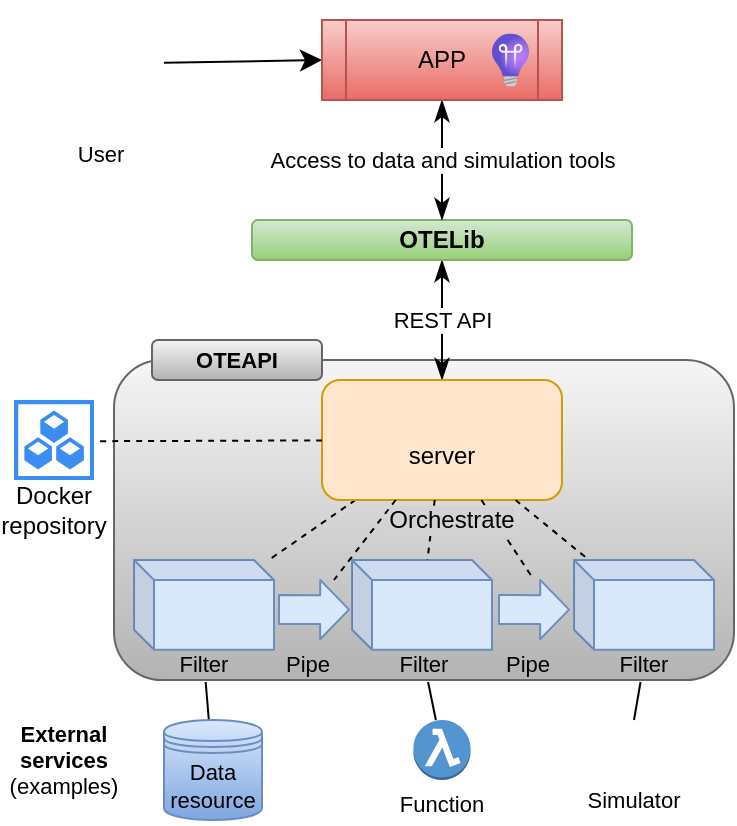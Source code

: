 <mxfile version="15.3.5" type="device" pages="2"><diagram id="jcczKY8EsoljSIOUdtmZ" name="overview"><mxGraphModel dx="1422" dy="749" grid="1" gridSize="10" guides="1" tooltips="1" connect="1" arrows="1" fold="1" page="1" pageScale="1" pageWidth="827" pageHeight="1169" math="0" shadow="0"><root><mxCell id="KDSZAHiL-2hN3R6Qzygf-0"/><mxCell id="KDSZAHiL-2hN3R6Qzygf-1" parent="KDSZAHiL-2hN3R6Qzygf-0"/><mxCell id="KDSZAHiL-2hN3R6Qzygf-65" value="" style="rounded=1;whiteSpace=wrap;html=1;labelBackgroundColor=none;hachureGap=4;pointerEvents=0;fontSize=11;fillColor=#f5f5f5;verticalAlign=bottom;gradientColor=#b3b3b3;strokeColor=#666666;" vertex="1" parent="KDSZAHiL-2hN3R6Qzygf-1"><mxGeometry x="310" y="240" width="310" height="160" as="geometry"/></mxCell><mxCell id="KDSZAHiL-2hN3R6Qzygf-33" value="" style="shape=flexArrow;endArrow=classic;html=1;startSize=8;endSize=4.472;sourcePerimeterSpacing=0;targetPerimeterSpacing=0;strokeColor=#6c8ebf;width=14.4;endWidth=14.24;fillColor=#dae8fc;" edge="1" parent="KDSZAHiL-2hN3R6Qzygf-1"><mxGeometry width="50" height="50" relative="1" as="geometry"><mxPoint x="502" y="364.75" as="sourcePoint"/><mxPoint x="538" y="364.8" as="targetPoint"/></mxGeometry></mxCell><mxCell id="KDSZAHiL-2hN3R6Qzygf-15" style="edgeStyle=none;curved=1;rounded=0;orthogonalLoop=1;jettySize=auto;html=1;startArrow=none;startFill=0;endArrow=none;endFill=0;startSize=8;endSize=8;sourcePerimeterSpacing=0;targetPerimeterSpacing=0;strokeColor=#000000;dashed=1;" edge="1" parent="KDSZAHiL-2hN3R6Qzygf-1" source="KDSZAHiL-2hN3R6Qzygf-12" target="KDSZAHiL-2hN3R6Qzygf-24"><mxGeometry relative="1" as="geometry"/></mxCell><mxCell id="KDSZAHiL-2hN3R6Qzygf-13" value="REST API" style="edgeStyle=none;curved=1;rounded=0;orthogonalLoop=1;jettySize=auto;html=1;startArrow=classicThin;startFill=1;endArrow=classicThin;endFill=1;startSize=8;endSize=8;sourcePerimeterSpacing=0;targetPerimeterSpacing=0;strokeColor=#000000;" edge="1" parent="KDSZAHiL-2hN3R6Qzygf-1" source="KDSZAHiL-2hN3R6Qzygf-2" target="KDSZAHiL-2hN3R6Qzygf-12"><mxGeometry relative="1" as="geometry"/></mxCell><mxCell id="KDSZAHiL-2hN3R6Qzygf-2" value="&lt;b&gt;OTELib&lt;/b&gt;" style="rounded=1;whiteSpace=wrap;html=1;hachureGap=4;pointerEvents=0;align=center;fillColor=#d5e8d4;strokeColor=#82b366;gradientColor=#97d077;" vertex="1" parent="KDSZAHiL-2hN3R6Qzygf-1"><mxGeometry x="379" y="170" width="190" height="20" as="geometry"/></mxCell><mxCell id="KDSZAHiL-2hN3R6Qzygf-5" style="edgeStyle=none;curved=1;rounded=0;orthogonalLoop=1;jettySize=auto;html=1;entryX=0;entryY=0.5;entryDx=0;entryDy=0;endFill=1;startSize=8;endSize=8;sourcePerimeterSpacing=0;targetPerimeterSpacing=0;strokeColor=#000000;" edge="1" parent="KDSZAHiL-2hN3R6Qzygf-1" source="KDSZAHiL-2hN3R6Qzygf-78" target="KDSZAHiL-2hN3R6Qzygf-4"><mxGeometry relative="1" as="geometry"><mxPoint x="320" y="80" as="sourcePoint"/></mxGeometry></mxCell><mxCell id="KDSZAHiL-2hN3R6Qzygf-6" value="Access to data and simulation tools" style="edgeStyle=none;curved=1;rounded=0;orthogonalLoop=1;jettySize=auto;html=1;endFill=1;startSize=8;endSize=8;sourcePerimeterSpacing=0;targetPerimeterSpacing=0;strokeColor=#000000;endArrow=classicThin;startArrow=classicThin;startFill=1;" edge="1" parent="KDSZAHiL-2hN3R6Qzygf-1" source="KDSZAHiL-2hN3R6Qzygf-4" target="KDSZAHiL-2hN3R6Qzygf-2"><mxGeometry relative="1" as="geometry"/></mxCell><mxCell id="KDSZAHiL-2hN3R6Qzygf-4" value="APP" style="shape=process;whiteSpace=wrap;html=1;backgroundOutline=1;hachureGap=4;pointerEvents=0;align=center;fillColor=#f8cecc;strokeColor=#b85450;gradientColor=#ea6b66;" vertex="1" parent="KDSZAHiL-2hN3R6Qzygf-1"><mxGeometry x="414" y="70" width="120" height="40" as="geometry"/></mxCell><mxCell id="KDSZAHiL-2hN3R6Qzygf-12" value="&lt;br&gt;server" style="rounded=1;whiteSpace=wrap;html=1;hachureGap=4;pointerEvents=0;fillColor=#ffe6cc;strokeColor=#d79b00;" vertex="1" parent="KDSZAHiL-2hN3R6Qzygf-1"><mxGeometry x="414" y="250" width="120" height="60" as="geometry"/></mxCell><mxCell id="KDSZAHiL-2hN3R6Qzygf-14" value="Docker repository" style="text;html=1;strokeColor=none;fillColor=none;align=center;verticalAlign=middle;whiteSpace=wrap;rounded=0;hachureGap=4;pointerEvents=0;" vertex="1" parent="KDSZAHiL-2hN3R6Qzygf-1"><mxGeometry x="255" y="300" width="50" height="30" as="geometry"/></mxCell><mxCell id="KDSZAHiL-2hN3R6Qzygf-25" value="" style="group" vertex="1" connectable="0" parent="KDSZAHiL-2hN3R6Qzygf-1"><mxGeometry x="320" y="340" width="70" height="50" as="geometry"/></mxCell><mxCell id="KDSZAHiL-2hN3R6Qzygf-24" value="" style="shape=cube;whiteSpace=wrap;html=1;boundedLbl=1;backgroundOutline=1;darkOpacity=0.05;darkOpacity2=0.1;hachureGap=4;pointerEvents=0;size=10;fillColor=#dae8fc;strokeColor=#6c8ebf;" vertex="1" parent="KDSZAHiL-2hN3R6Qzygf-25"><mxGeometry width="70" height="44.872" as="geometry"/></mxCell><mxCell id="KDSZAHiL-2hN3R6Qzygf-23" value="" style="shape=image;html=1;verticalAlign=top;verticalLabelPosition=bottom;labelBackgroundColor=#ffffff;imageAspect=0;aspect=fixed;image=https://cdn3.iconfinder.com/data/icons/social-media-2169/24/social_media_social_media_logo_docker-128.png;hachureGap=4;pointerEvents=0;" vertex="1" parent="KDSZAHiL-2hN3R6Qzygf-25"><mxGeometry x="20.004" y="7.5" width="42.5" height="42.5" as="geometry"/></mxCell><mxCell id="KDSZAHiL-2hN3R6Qzygf-26" value="" style="group" vertex="1" connectable="0" parent="KDSZAHiL-2hN3R6Qzygf-1"><mxGeometry x="429" y="340" width="70" height="50" as="geometry"/></mxCell><mxCell id="KDSZAHiL-2hN3R6Qzygf-27" value="" style="shape=cube;whiteSpace=wrap;html=1;boundedLbl=1;backgroundOutline=1;darkOpacity=0.05;darkOpacity2=0.1;hachureGap=4;pointerEvents=0;size=10;fillColor=#dae8fc;strokeColor=#6c8ebf;" vertex="1" parent="KDSZAHiL-2hN3R6Qzygf-26"><mxGeometry width="70" height="44.872" as="geometry"/></mxCell><mxCell id="KDSZAHiL-2hN3R6Qzygf-28" value="" style="shape=image;html=1;verticalAlign=top;verticalLabelPosition=bottom;labelBackgroundColor=#ffffff;imageAspect=0;aspect=fixed;image=https://cdn3.iconfinder.com/data/icons/social-media-2169/24/social_media_social_media_logo_docker-128.png;hachureGap=4;pointerEvents=0;" vertex="1" parent="KDSZAHiL-2hN3R6Qzygf-26"><mxGeometry x="20.004" y="7.5" width="42.5" height="42.5" as="geometry"/></mxCell><mxCell id="KDSZAHiL-2hN3R6Qzygf-29" value="" style="group" vertex="1" connectable="0" parent="KDSZAHiL-2hN3R6Qzygf-1"><mxGeometry x="540" y="340" width="70" height="50" as="geometry"/></mxCell><mxCell id="KDSZAHiL-2hN3R6Qzygf-30" value="" style="shape=cube;whiteSpace=wrap;html=1;boundedLbl=1;backgroundOutline=1;darkOpacity=0.05;darkOpacity2=0.1;hachureGap=4;pointerEvents=0;size=10;fillColor=#dae8fc;strokeColor=#6c8ebf;" vertex="1" parent="KDSZAHiL-2hN3R6Qzygf-29"><mxGeometry width="70" height="44.872" as="geometry"/></mxCell><mxCell id="KDSZAHiL-2hN3R6Qzygf-31" value="" style="shape=image;html=1;verticalAlign=top;verticalLabelPosition=bottom;labelBackgroundColor=#ffffff;imageAspect=0;aspect=fixed;image=https://cdn3.iconfinder.com/data/icons/social-media-2169/24/social_media_social_media_logo_docker-128.png;hachureGap=4;pointerEvents=0;" vertex="1" parent="KDSZAHiL-2hN3R6Qzygf-29"><mxGeometry x="20.004" y="7.5" width="42.5" height="42.5" as="geometry"/></mxCell><mxCell id="KDSZAHiL-2hN3R6Qzygf-34" value="" style="shape=image;html=1;verticalAlign=top;verticalLabelPosition=bottom;labelBackgroundColor=#ffffff;imageAspect=0;aspect=fixed;image=https://cdn3.iconfinder.com/data/icons/social-media-2169/24/social_media_social_media_logo_docker-128.png;hachureGap=4;pointerEvents=0;" vertex="1" parent="KDSZAHiL-2hN3R6Qzygf-1"><mxGeometry x="510.75" y="358.75" width="12.5" height="12.5" as="geometry"/></mxCell><mxCell id="KDSZAHiL-2hN3R6Qzygf-37" value="" style="shape=flexArrow;endArrow=classic;html=1;startSize=8;endSize=4.472;sourcePerimeterSpacing=0;targetPerimeterSpacing=0;strokeColor=#6c8ebf;width=14.4;endWidth=14.24;fillColor=#dae8fc;" edge="1" parent="KDSZAHiL-2hN3R6Qzygf-1"><mxGeometry width="50" height="50" relative="1" as="geometry"><mxPoint x="392" y="364.75" as="sourcePoint"/><mxPoint x="428" y="364.8" as="targetPoint"/></mxGeometry></mxCell><mxCell id="KDSZAHiL-2hN3R6Qzygf-38" value="" style="shape=image;html=1;verticalAlign=top;verticalLabelPosition=bottom;labelBackgroundColor=#ffffff;imageAspect=0;aspect=fixed;image=https://cdn3.iconfinder.com/data/icons/social-media-2169/24/social_media_social_media_logo_docker-128.png;hachureGap=4;pointerEvents=0;" vertex="1" parent="KDSZAHiL-2hN3R6Qzygf-1"><mxGeometry x="400.75" y="358.75" width="12.5" height="12.5" as="geometry"/></mxCell><mxCell id="KDSZAHiL-2hN3R6Qzygf-41" value="" style="shape=image;imageAspect=0;aspect=fixed;verticalLabelPosition=bottom;verticalAlign=top;hachureGap=4;pointerEvents=0;html=1;image=https://fastapi.tiangolo.com/img/logo-margin/logo-teal.png;" vertex="1" parent="KDSZAHiL-2hN3R6Qzygf-1"><mxGeometry x="432.51" y="256" width="82.98" height="30" as="geometry"/></mxCell><mxCell id="KDSZAHiL-2hN3R6Qzygf-42" style="edgeStyle=none;curved=1;rounded=0;orthogonalLoop=1;jettySize=auto;html=1;startArrow=none;startFill=0;endArrow=none;endFill=0;startSize=8;endSize=8;sourcePerimeterSpacing=0;targetPerimeterSpacing=0;strokeColor=#000000;dashed=1;" edge="1" parent="KDSZAHiL-2hN3R6Qzygf-1" source="KDSZAHiL-2hN3R6Qzygf-12" target="KDSZAHiL-2hN3R6Qzygf-27"><mxGeometry relative="1" as="geometry"><mxPoint x="440.694" y="320" as="sourcePoint"/><mxPoint x="397.387" y="350" as="targetPoint"/></mxGeometry></mxCell><mxCell id="KDSZAHiL-2hN3R6Qzygf-43" style="edgeStyle=none;curved=1;rounded=0;orthogonalLoop=1;jettySize=auto;html=1;startArrow=none;startFill=0;endArrow=none;endFill=0;startSize=8;endSize=8;sourcePerimeterSpacing=0;targetPerimeterSpacing=0;strokeColor=#000000;dashed=1;" edge="1" parent="KDSZAHiL-2hN3R6Qzygf-1" source="KDSZAHiL-2hN3R6Qzygf-12"><mxGeometry relative="1" as="geometry"><mxPoint x="480.361" y="320" as="sourcePoint"/><mxPoint x="420" y="350" as="targetPoint"/></mxGeometry></mxCell><mxCell id="KDSZAHiL-2hN3R6Qzygf-44" style="edgeStyle=none;curved=1;rounded=0;orthogonalLoop=1;jettySize=auto;html=1;startArrow=none;startFill=0;endArrow=none;endFill=0;startSize=8;endSize=8;sourcePerimeterSpacing=0;targetPerimeterSpacing=0;strokeColor=#000000;dashed=1;" edge="1" parent="KDSZAHiL-2hN3R6Qzygf-1" source="KDSZAHiL-2hN3R6Qzygf-12"><mxGeometry relative="1" as="geometry"><mxPoint x="490.361" y="330" as="sourcePoint"/><mxPoint x="520" y="350" as="targetPoint"/></mxGeometry></mxCell><mxCell id="KDSZAHiL-2hN3R6Qzygf-45" style="edgeStyle=none;curved=1;rounded=0;orthogonalLoop=1;jettySize=auto;html=1;startArrow=none;startFill=0;endArrow=none;endFill=0;startSize=8;endSize=8;sourcePerimeterSpacing=0;targetPerimeterSpacing=0;strokeColor=#000000;dashed=1;" edge="1" parent="KDSZAHiL-2hN3R6Qzygf-1" source="KDSZAHiL-2hN3R6Qzygf-12" target="KDSZAHiL-2hN3R6Qzygf-30"><mxGeometry relative="1" as="geometry"><mxPoint x="503.714" y="320" as="sourcePoint"/><mxPoint x="530" y="360" as="targetPoint"/></mxGeometry></mxCell><mxCell id="KDSZAHiL-2hN3R6Qzygf-46" value="Orchestrate" style="text;html=1;strokeColor=none;fillColor=none;align=center;verticalAlign=middle;whiteSpace=wrap;rounded=0;labelBackgroundColor=#d3d3d3;hachureGap=4;pointerEvents=0;" vertex="1" parent="KDSZAHiL-2hN3R6Qzygf-1"><mxGeometry x="459" y="310" width="40" height="20" as="geometry"/></mxCell><mxCell id="KDSZAHiL-2hN3R6Qzygf-47" value="Filter" style="text;html=1;strokeColor=none;fillColor=none;align=center;verticalAlign=bottom;whiteSpace=wrap;rounded=0;labelBackgroundColor=none;hachureGap=4;pointerEvents=0;fontSize=11;" vertex="1" parent="KDSZAHiL-2hN3R6Qzygf-1"><mxGeometry x="335" y="381" width="40" height="20" as="geometry"/></mxCell><mxCell id="KDSZAHiL-2hN3R6Qzygf-48" value="Filter" style="text;html=1;strokeColor=none;fillColor=none;align=center;verticalAlign=bottom;whiteSpace=wrap;rounded=0;labelBackgroundColor=none;hachureGap=4;pointerEvents=0;fontSize=11;" vertex="1" parent="KDSZAHiL-2hN3R6Qzygf-1"><mxGeometry x="445" y="381" width="40" height="20" as="geometry"/></mxCell><mxCell id="KDSZAHiL-2hN3R6Qzygf-49" value="Filter" style="text;html=1;strokeColor=none;fillColor=none;align=center;verticalAlign=bottom;whiteSpace=wrap;rounded=0;labelBackgroundColor=none;hachureGap=4;pointerEvents=0;fontSize=11;" vertex="1" parent="KDSZAHiL-2hN3R6Qzygf-1"><mxGeometry x="555" y="381" width="40" height="20" as="geometry"/></mxCell><mxCell id="KDSZAHiL-2hN3R6Qzygf-50" value="Pipe" style="text;html=1;strokeColor=none;fillColor=none;align=center;verticalAlign=bottom;whiteSpace=wrap;rounded=0;labelBackgroundColor=none;hachureGap=4;pointerEvents=0;fontSize=11;" vertex="1" parent="KDSZAHiL-2hN3R6Qzygf-1"><mxGeometry x="497" y="381" width="40" height="20" as="geometry"/></mxCell><mxCell id="KDSZAHiL-2hN3R6Qzygf-51" value="Pipe" style="text;html=1;strokeColor=none;fillColor=none;align=center;verticalAlign=bottom;whiteSpace=wrap;rounded=0;labelBackgroundColor=none;hachureGap=4;pointerEvents=0;fontSize=11;" vertex="1" parent="KDSZAHiL-2hN3R6Qzygf-1"><mxGeometry x="387" y="381" width="40" height="20" as="geometry"/></mxCell><mxCell id="KDSZAHiL-2hN3R6Qzygf-62" style="edgeStyle=none;curved=1;rounded=0;orthogonalLoop=1;jettySize=auto;html=1;fontSize=11;startArrow=none;startFill=0;endArrow=none;endFill=0;startSize=8;endSize=8;sourcePerimeterSpacing=0;targetPerimeterSpacing=0;strokeColor=#000000;" edge="1" parent="KDSZAHiL-2hN3R6Qzygf-1" source="KDSZAHiL-2hN3R6Qzygf-58" target="KDSZAHiL-2hN3R6Qzygf-47"><mxGeometry relative="1" as="geometry"/></mxCell><mxCell id="KDSZAHiL-2hN3R6Qzygf-58" value="Data resource" style="shape=datastore;whiteSpace=wrap;html=1;hachureGap=4;pointerEvents=0;labelBackgroundColor=none;fontSize=11;fillColor=#dae8fc;verticalAlign=middle;gradientColor=#7ea6e0;strokeColor=#6c8ebf;" vertex="1" parent="KDSZAHiL-2hN3R6Qzygf-1"><mxGeometry x="335" y="420" width="49" height="50" as="geometry"/></mxCell><mxCell id="KDSZAHiL-2hN3R6Qzygf-59" value="" style="sketch=0;html=1;aspect=fixed;strokeColor=none;shadow=0;align=center;verticalAlign=top;fillColor=#3B8DF1;shape=mxgraph.gcp2.repository_3;hachureGap=4;pointerEvents=0;labelBackgroundColor=none;fontSize=11;" vertex="1" parent="KDSZAHiL-2hN3R6Qzygf-1"><mxGeometry x="260" y="260" width="40" height="40" as="geometry"/></mxCell><mxCell id="KDSZAHiL-2hN3R6Qzygf-63" style="edgeStyle=none;curved=1;rounded=0;orthogonalLoop=1;jettySize=auto;html=1;fontSize=11;startArrow=none;startFill=0;endArrow=none;endFill=0;startSize=8;endSize=8;sourcePerimeterSpacing=0;targetPerimeterSpacing=0;strokeColor=#000000;exitX=0.5;exitY=0;exitDx=0;exitDy=0;" edge="1" parent="KDSZAHiL-2hN3R6Qzygf-1" source="KDSZAHiL-2hN3R6Qzygf-60" target="KDSZAHiL-2hN3R6Qzygf-49"><mxGeometry relative="1" as="geometry"/></mxCell><mxCell id="KDSZAHiL-2hN3R6Qzygf-60" value="" style="shape=image;html=1;verticalAlign=top;verticalLabelPosition=bottom;labelBackgroundColor=#ffffff;imageAspect=0;aspect=fixed;image=https://cdn1.iconfinder.com/data/icons/customicondesign-mini-deepcolour-png/48/Wheels.png;hachureGap=4;pointerEvents=0;fontSize=11;fillColor=default;" vertex="1" parent="KDSZAHiL-2hN3R6Qzygf-1"><mxGeometry x="555" y="420" width="30" height="30" as="geometry"/></mxCell><mxCell id="KDSZAHiL-2hN3R6Qzygf-64" value="Simulator" style="text;html=1;strokeColor=none;fillColor=none;align=center;verticalAlign=middle;whiteSpace=wrap;rounded=0;labelBackgroundColor=none;hachureGap=4;pointerEvents=0;fontSize=11;" vertex="1" parent="KDSZAHiL-2hN3R6Qzygf-1"><mxGeometry x="550" y="450" width="40" height="20" as="geometry"/></mxCell><mxCell id="KDSZAHiL-2hN3R6Qzygf-66" style="edgeStyle=none;curved=1;rounded=0;orthogonalLoop=1;jettySize=auto;html=1;startArrow=none;startFill=0;endArrow=none;endFill=0;startSize=8;endSize=8;sourcePerimeterSpacing=0;targetPerimeterSpacing=0;strokeColor=#000000;dashed=1;entryX=1.025;entryY=0.515;entryDx=0;entryDy=0;entryPerimeter=0;" edge="1" parent="KDSZAHiL-2hN3R6Qzygf-1" source="KDSZAHiL-2hN3R6Qzygf-12" target="KDSZAHiL-2hN3R6Qzygf-59"><mxGeometry relative="1" as="geometry"><mxPoint x="440.694" y="320" as="sourcePoint"/><mxPoint x="327" y="291" as="targetPoint"/></mxGeometry></mxCell><mxCell id="KDSZAHiL-2hN3R6Qzygf-67" value="&lt;b&gt;OTEAPI&lt;/b&gt;" style="rounded=1;whiteSpace=wrap;html=1;labelBackgroundColor=none;hachureGap=4;pointerEvents=0;fontSize=11;fillColor=#f5f5f5;verticalAlign=middle;gradientColor=#b3b3b3;strokeColor=#666666;" vertex="1" parent="KDSZAHiL-2hN3R6Qzygf-1"><mxGeometry x="329" y="230" width="85" height="20" as="geometry"/></mxCell><mxCell id="KDSZAHiL-2hN3R6Qzygf-68" value="&lt;b&gt;External services&lt;br&gt;&lt;/b&gt;(examples)" style="text;html=1;strokeColor=none;fillColor=none;align=center;verticalAlign=middle;whiteSpace=wrap;rounded=0;labelBackgroundColor=none;hachureGap=4;pointerEvents=0;fontSize=11;" vertex="1" parent="KDSZAHiL-2hN3R6Qzygf-1"><mxGeometry x="265" y="430" width="40" height="20" as="geometry"/></mxCell><mxCell id="KDSZAHiL-2hN3R6Qzygf-69" value="" style="outlineConnect=0;dashed=0;verticalLabelPosition=bottom;verticalAlign=top;align=center;html=1;shape=mxgraph.aws3.lambda_function;fillColor=#5294CF;gradientColor=none;hachureGap=4;pointerEvents=0;labelBackgroundColor=none;fontSize=11;" vertex="1" parent="KDSZAHiL-2hN3R6Qzygf-1"><mxGeometry x="459.71" y="420" width="28.57" height="30" as="geometry"/></mxCell><mxCell id="KDSZAHiL-2hN3R6Qzygf-70" style="edgeStyle=none;curved=1;rounded=0;orthogonalLoop=1;jettySize=auto;html=1;fontSize=11;startArrow=none;startFill=0;endArrow=none;endFill=0;startSize=8;endSize=8;sourcePerimeterSpacing=0;targetPerimeterSpacing=0;strokeColor=#000000;" edge="1" parent="KDSZAHiL-2hN3R6Qzygf-1" source="KDSZAHiL-2hN3R6Qzygf-69" target="KDSZAHiL-2hN3R6Qzygf-48"><mxGeometry relative="1" as="geometry"><mxPoint x="580" y="430" as="sourcePoint"/><mxPoint x="583.276" y="411" as="targetPoint"/></mxGeometry></mxCell><mxCell id="KDSZAHiL-2hN3R6Qzygf-71" value="Function" style="text;html=1;strokeColor=none;fillColor=none;align=center;verticalAlign=middle;whiteSpace=wrap;rounded=0;labelBackgroundColor=none;hachureGap=4;pointerEvents=0;fontSize=11;" vertex="1" parent="KDSZAHiL-2hN3R6Qzygf-1"><mxGeometry x="454" y="452" width="40" height="20" as="geometry"/></mxCell><mxCell id="KDSZAHiL-2hN3R6Qzygf-72" value="" style="shape=image;html=1;verticalAlign=top;verticalLabelPosition=bottom;labelBackgroundColor=#ffffff;imageAspect=0;aspect=fixed;image=https://cdn4.iconfinder.com/data/icons/logos-and-brands/512/267_Python_logo-128.png;hachureGap=4;pointerEvents=0;fontSize=11;fillColor=default;" vertex="1" parent="KDSZAHiL-2hN3R6Qzygf-1"><mxGeometry x="425" y="170" width="20" height="20" as="geometry"/></mxCell><mxCell id="KDSZAHiL-2hN3R6Qzygf-74" value="" style="aspect=fixed;html=1;points=[];align=center;image;fontSize=12;image=img/lib/azure2/devops/Application_Insights.svg;hachureGap=4;pointerEvents=0;labelBackgroundColor=none;fillColor=default;" vertex="1" parent="KDSZAHiL-2hN3R6Qzygf-1"><mxGeometry x="499" y="76.75" width="18.51" height="26.5" as="geometry"/></mxCell><mxCell id="KDSZAHiL-2hN3R6Qzygf-78" value="User" style="shape=image;html=1;verticalAlign=top;verticalLabelPosition=bottom;labelBackgroundColor=#ffffff;imageAspect=0;aspect=fixed;image=https://cdn4.iconfinder.com/data/icons/music-ui-solid-24px/24/user_account_profile-2-128.png;hachureGap=4;pointerEvents=0;fontSize=11;fillColor=default;" vertex="1" parent="KDSZAHiL-2hN3R6Qzygf-1"><mxGeometry x="271" y="60" width="64" height="64" as="geometry"/></mxCell></root></mxGraphModel></diagram><diagram id="i1C-bfc6nM6WH5s1ejpt" name="classes"><mxGraphModel dx="1422" dy="749" grid="1" gridSize="10" guides="1" tooltips="1" connect="1" arrows="1" fold="1" page="1" pageScale="1" pageWidth="827" pageHeight="1169" math="0" shadow="0"><root><mxCell id="0"/><mxCell id="1" parent="0"/><mxCell id="T76Y_BaffwAD9f12aGVY-7" value="DataResource" style="swimlane;hachureGap=4;pointerEvents=0;fillColor=#fff2cc;strokeColor=#d6b656;" vertex="1" parent="1"><mxGeometry x="240" y="80" width="160" height="200" as="geometry"><mxRectangle x="120" y="200" width="110" height="23" as="alternateBounds"/></mxGeometry></mxCell><mxCell id="T76Y_BaffwAD9f12aGVY-8" value="&lt;div style=&quot;&quot;&gt;&lt;b&gt;create&lt;/b&gt;(downloadUrl=None,&lt;/div&gt;&lt;div style=&quot;&quot;&gt;&amp;nbsp; &amp;nbsp; mediaType=None,&lt;/div&gt;&lt;div style=&quot;&quot;&gt;&amp;nbsp; &amp;nbsp; accessUrl=None,&lt;/div&gt;&lt;div style=&quot;&quot;&gt;&amp;nbsp; &amp;nbsp; accessService=None,&lt;/div&gt;&lt;div style=&quot;&quot;&gt;&amp;nbsp; &amp;nbsp; license=None,&lt;/div&gt;&lt;div style=&quot;&quot;&gt;&amp;nbsp; &amp;nbsp; accessRights=None,&lt;/div&gt;&lt;div style=&quot;&quot;&gt;&amp;nbsp; &amp;nbsp; description=None,&lt;/div&gt;&lt;div style=&quot;&quot;&gt;&amp;nbsp; &amp;nbsp; published=None,&lt;/div&gt;&lt;div style=&quot;&quot;&gt;&amp;nbsp; &amp;nbsp; configuration=None)&lt;/div&gt;&lt;div style=&quot;&quot;&gt;&lt;b&gt;initialize&lt;/b&gt;(sessionid)&lt;/div&gt;&lt;div style=&quot;&quot;&gt;&lt;b&gt;fetch&lt;/b&gt;(sessionid)&lt;/div&gt;&lt;div style=&quot;&quot;&gt;&lt;b&gt;get&lt;/b&gt;(sessionid=None)&lt;/div&gt;" style="text;html=1;strokeColor=none;fillColor=#f5f5f5;align=left;verticalAlign=top;whiteSpace=wrap;rounded=0;hachureGap=4;pointerEvents=0;fontColor=#333333;spacingLeft=4;" vertex="1" parent="T76Y_BaffwAD9f12aGVY-7"><mxGeometry y="25" width="160" height="175" as="geometry"/></mxCell><mxCell id="T76Y_BaffwAD9f12aGVY-9" value="Mapping" style="swimlane;hachureGap=4;pointerEvents=0;fillColor=#fff2cc;strokeColor=#d6b656;" vertex="1" parent="1"><mxGeometry x="440" y="80" width="160" height="200" as="geometry"><mxRectangle x="120" y="200" width="110" height="23" as="alternateBounds"/></mxGeometry></mxCell><mxCell id="T76Y_BaffwAD9f12aGVY-10" value="&lt;div&gt;&lt;b&gt;create&lt;/b&gt;(&lt;span&gt;mappingType,&lt;/span&gt;&lt;/div&gt;&lt;div&gt;&amp;nbsp; &amp;nbsp; prefixes=None,&lt;/div&gt;&lt;div&gt;&amp;nbsp; &amp;nbsp; triples=None,&lt;/div&gt;&lt;div&gt;&lt;span&gt;&amp;nbsp; &amp;nbsp; configuration=None&lt;/span&gt;&lt;span&gt;)&lt;/span&gt;&lt;/div&gt;&lt;div&gt;&lt;b&gt;initialize&lt;/b&gt;(sessionid)&lt;/div&gt;&lt;div&gt;&lt;b&gt;fetch&lt;/b&gt;(sessionid)&lt;/div&gt;&lt;div&gt;&lt;b&gt;get&lt;/b&gt;(sessionid=None)&lt;/div&gt;" style="text;html=1;strokeColor=none;fillColor=#f5f5f5;align=left;verticalAlign=top;whiteSpace=wrap;rounded=0;hachureGap=4;pointerEvents=0;fontColor=#333333;spacingLeft=4;" vertex="1" parent="T76Y_BaffwAD9f12aGVY-9"><mxGeometry y="25" width="160" height="175" as="geometry"/></mxCell><mxCell id="T76Y_BaffwAD9f12aGVY-11" value="Transformation" style="swimlane;hachureGap=4;pointerEvents=0;fillColor=#fff2cc;strokeColor=#d6b656;" vertex="1" parent="1"><mxGeometry x="840" y="80" width="160" height="200" as="geometry"><mxRectangle x="120" y="200" width="110" height="23" as="alternateBounds"/></mxGeometry></mxCell><mxCell id="T76Y_BaffwAD9f12aGVY-12" value="&lt;div&gt;&lt;b&gt;create&lt;/b&gt;(&lt;span&gt;transformationType,&lt;/span&gt;&lt;/div&gt;&lt;div&gt;&amp;nbsp; &amp;nbsp; name=None,&lt;/div&gt;&lt;div&gt;&amp;nbsp; &amp;nbsp; description=None,&lt;/div&gt;&lt;div&gt;&amp;nbsp; &amp;nbsp; due=None,&lt;/div&gt;&lt;div&gt;&amp;nbsp; &amp;nbsp; priority=None,&lt;/div&gt;&lt;div&gt;&amp;nbsp; &amp;nbsp; secret=None,&lt;/div&gt;&lt;div&gt;&lt;span&gt;&amp;nbsp; &amp;nbsp; configuration=None&lt;/span&gt;&lt;span&gt;)&lt;/span&gt;&lt;/div&gt;&lt;div&gt;&lt;b&gt;initialize&lt;/b&gt;(sessionid)&lt;/div&gt;&lt;div&gt;&lt;b&gt;fetch&lt;/b&gt;(sessionid)&lt;/div&gt;&lt;div&gt;&lt;b&gt;get&lt;/b&gt;(sessionid=None)&lt;/div&gt;" style="text;html=1;strokeColor=none;fillColor=#f5f5f5;align=left;verticalAlign=top;whiteSpace=wrap;rounded=0;hachureGap=4;pointerEvents=0;fontColor=#333333;spacingLeft=4;" vertex="1" parent="T76Y_BaffwAD9f12aGVY-11"><mxGeometry y="25" width="160" height="175" as="geometry"/></mxCell><mxCell id="T76Y_BaffwAD9f12aGVY-17" value="pipe" style="edgeStyle=none;curved=1;rounded=0;orthogonalLoop=1;jettySize=auto;html=1;endFill=1;startSize=8;endSize=8;sourcePerimeterSpacing=0;targetPerimeterSpacing=0;fillColor=#e1d5e7;strokeColor=#000000;" edge="1" parent="1" source="T76Y_BaffwAD9f12aGVY-14" target="T76Y_BaffwAD9f12aGVY-15"><mxGeometry relative="1" as="geometry"/></mxCell><mxCell id="T76Y_BaffwAD9f12aGVY-14" value="DataResource" style="rounded=0;whiteSpace=wrap;html=1;hachureGap=4;pointerEvents=0;fillColor=#fff2cc;strokeColor=#d6b656;" vertex="1" parent="1"><mxGeometry x="40" y="360" width="160" height="60" as="geometry"/></mxCell><mxCell id="T76Y_BaffwAD9f12aGVY-18" value="pipe" style="edgeStyle=none;curved=1;rounded=0;orthogonalLoop=1;jettySize=auto;html=1;endFill=1;startSize=8;endSize=8;sourcePerimeterSpacing=0;targetPerimeterSpacing=0;fillColor=#e1d5e7;strokeColor=#000000;" edge="1" parent="1" source="T76Y_BaffwAD9f12aGVY-15" target="T76Y_BaffwAD9f12aGVY-16"><mxGeometry relative="1" as="geometry"/></mxCell><mxCell id="T76Y_BaffwAD9f12aGVY-15" value="Mapping" style="rounded=0;whiteSpace=wrap;html=1;hachureGap=4;pointerEvents=0;fillColor=#fff2cc;strokeColor=#d6b656;" vertex="1" parent="1"><mxGeometry x="280" y="360" width="160" height="60" as="geometry"/></mxCell><mxCell id="T76Y_BaffwAD9f12aGVY-16" value="Transformation" style="rounded=0;whiteSpace=wrap;html=1;hachureGap=4;pointerEvents=0;fillColor=#fff2cc;strokeColor=#d6b656;" vertex="1" parent="1"><mxGeometry x="520" y="360" width="160" height="60" as="geometry"/></mxCell><mxCell id="T76Y_BaffwAD9f12aGVY-19" value="Pipe" style="swimlane;hachureGap=4;pointerEvents=0;fillColor=#e1d5e7;strokeColor=#9673a6;" vertex="1" parent="1"><mxGeometry x="40" y="80" width="160" height="200" as="geometry"><mxRectangle x="120" y="200" width="110" height="23" as="alternateBounds"/></mxGeometry></mxCell><mxCell id="T76Y_BaffwAD9f12aGVY-20" value="&lt;div style=&quot;&quot;&gt;&lt;b&gt;get&lt;/b&gt;&lt;span&gt;(sessionid=None)&lt;/span&gt;&lt;br&gt;&lt;/div&gt;" style="text;html=1;strokeColor=none;fillColor=#f5f5f5;align=left;verticalAlign=top;whiteSpace=wrap;rounded=0;hachureGap=4;pointerEvents=0;fontColor=#333333;spacingLeft=3;" vertex="1" parent="T76Y_BaffwAD9f12aGVY-19"><mxGeometry y="25" width="160" height="175" as="geometry"/></mxCell><mxCell id="T76Y_BaffwAD9f12aGVY-21" value="DataFilter" style="swimlane;hachureGap=4;pointerEvents=0;fillColor=#fff2cc;strokeColor=#d6b656;" vertex="1" parent="1"><mxGeometry x="640" y="80" width="160" height="200" as="geometry"><mxRectangle x="120" y="200" width="110" height="23" as="alternateBounds"/></mxGeometry></mxCell><mxCell id="T76Y_BaffwAD9f12aGVY-22" value="&lt;div&gt;&lt;b&gt;create&lt;/b&gt;(&lt;span&gt;filterType,&lt;/span&gt;&lt;/div&gt;&lt;div&gt;&amp;nbsp; &amp;nbsp; query=None,&lt;/div&gt;&lt;div&gt;&amp;nbsp; &amp;nbsp; condition=None,&lt;/div&gt;&lt;div&gt;&amp;nbsp; &amp;nbsp; limit=None,&lt;/div&gt;&lt;div&gt;&lt;span&gt;&amp;nbsp; &amp;nbsp; configuration=None&lt;/span&gt;&lt;span&gt;)&lt;/span&gt;&lt;br&gt;&lt;/div&gt;&lt;div&gt;&lt;b&gt;initialize&lt;/b&gt;(sessionid)&lt;/div&gt;&lt;div&gt;&lt;b&gt;fetch&lt;/b&gt;(sessionid)&lt;/div&gt;&lt;div&gt;&lt;b&gt;get&lt;/b&gt;(sessionid=None)&lt;/div&gt;" style="text;html=1;strokeColor=none;fillColor=#f5f5f5;align=left;verticalAlign=top;whiteSpace=wrap;rounded=0;hachureGap=4;pointerEvents=0;fontColor=#333333;spacingLeft=4;" vertex="1" parent="T76Y_BaffwAD9f12aGVY-21"><mxGeometry y="25" width="160" height="175" as="geometry"/></mxCell></root></mxGraphModel></diagram></mxfile>